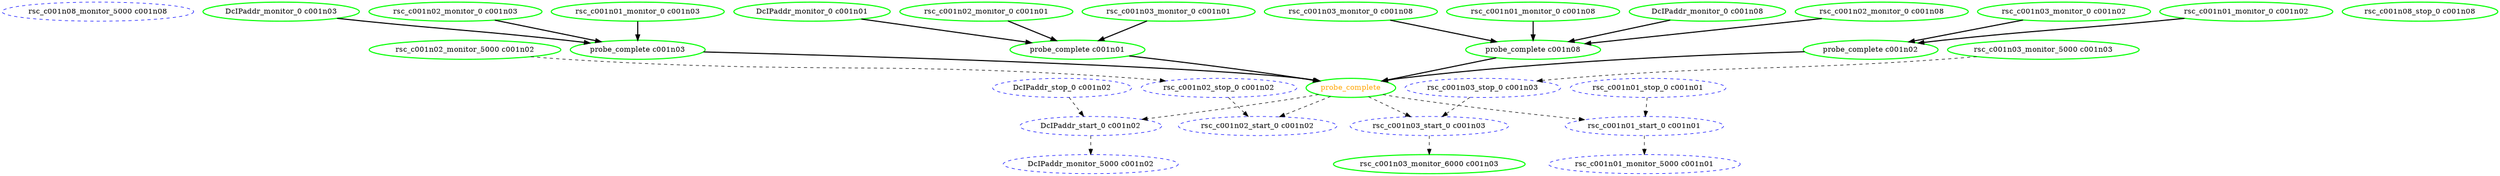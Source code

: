digraph "g" {
	size = "30,30"
"rsc_c001n08_monitor_5000 c001n08" [ style="dashed" color="blue" fontcolor="black" ]
"DcIPaddr_monitor_5000 c001n02" [ style="dashed" color="blue" fontcolor="black" ]
"rsc_c001n02_monitor_5000 c001n02" [ style=bold color="green" fontcolor="black" ]
"rsc_c001n03_monitor_5000 c001n03" [ style=bold color="green" fontcolor="black" ]
"rsc_c001n01_monitor_5000 c001n01" [ style="dashed" color="blue" fontcolor="black" ]
"probe_complete" [ style=bold color="green" fontcolor="orange" ]
"probe_complete c001n08" [ style=bold color="green" fontcolor="black" ]
"DcIPaddr_monitor_0 c001n08" [ style=bold color="green" fontcolor="black" ]
"rsc_c001n02_monitor_0 c001n08" [ style=bold color="green" fontcolor="black" ]
"rsc_c001n03_monitor_0 c001n08" [ style=bold color="green" fontcolor="black" ]
"rsc_c001n01_monitor_0 c001n08" [ style=bold color="green" fontcolor="black" ]
"probe_complete c001n02" [ style=bold color="green" fontcolor="black" ]
"rsc_c001n03_monitor_0 c001n02" [ style=bold color="green" fontcolor="black" ]
"rsc_c001n01_monitor_0 c001n02" [ style=bold color="green" fontcolor="black" ]
"probe_complete c001n03" [ style=bold color="green" fontcolor="black" ]
"DcIPaddr_monitor_0 c001n03" [ style=bold color="green" fontcolor="black" ]
"rsc_c001n02_monitor_0 c001n03" [ style=bold color="green" fontcolor="black" ]
"rsc_c001n01_monitor_0 c001n03" [ style=bold color="green" fontcolor="black" ]
"probe_complete c001n01" [ style=bold color="green" fontcolor="black" ]
"DcIPaddr_monitor_0 c001n01" [ style=bold color="green" fontcolor="black" ]
"rsc_c001n02_monitor_0 c001n01" [ style=bold color="green" fontcolor="black" ]
"rsc_c001n03_monitor_0 c001n01" [ style=bold color="green" fontcolor="black" ]
"DcIPaddr_stop_0 c001n02" [ style="dashed" color="blue" fontcolor="black" ]
"DcIPaddr_start_0 c001n02" [ style="dashed" color="blue" fontcolor="black" ]
"rsc_c001n02_stop_0 c001n02" [ style="dashed" color="blue" fontcolor="black" ]
"rsc_c001n02_start_0 c001n02" [ style="dashed" color="blue" fontcolor="black" ]
"rsc_c001n03_stop_0 c001n03" [ style="dashed" color="blue" fontcolor="black" ]
"rsc_c001n03_start_0 c001n03" [ style="dashed" color="blue" fontcolor="black" ]
"rsc_c001n03_monitor_6000 c001n03" [ style=bold color="green" fontcolor="black" ]
"rsc_c001n01_stop_0 c001n01" [ style="dashed" color="blue" fontcolor="black" ]
"rsc_c001n01_start_0 c001n01" [ style="dashed" color="blue" fontcolor="black" ]
"rsc_c001n08_stop_0 c001n08" [ style=bold color="green" fontcolor="black" ]
"DcIPaddr_start_0 c001n02" -> "DcIPaddr_monitor_5000 c001n02" [ style = dashed]
"rsc_c001n01_start_0 c001n01" -> "rsc_c001n01_monitor_5000 c001n01" [ style = dashed]
"probe_complete c001n08" -> "probe_complete" [ style = bold]
"probe_complete c001n02" -> "probe_complete" [ style = bold]
"probe_complete c001n03" -> "probe_complete" [ style = bold]
"probe_complete c001n01" -> "probe_complete" [ style = bold]
"DcIPaddr_monitor_0 c001n08" -> "probe_complete c001n08" [ style = bold]
"rsc_c001n02_monitor_0 c001n08" -> "probe_complete c001n08" [ style = bold]
"rsc_c001n03_monitor_0 c001n08" -> "probe_complete c001n08" [ style = bold]
"rsc_c001n01_monitor_0 c001n08" -> "probe_complete c001n08" [ style = bold]
"rsc_c001n03_monitor_0 c001n02" -> "probe_complete c001n02" [ style = bold]
"rsc_c001n01_monitor_0 c001n02" -> "probe_complete c001n02" [ style = bold]
"DcIPaddr_monitor_0 c001n03" -> "probe_complete c001n03" [ style = bold]
"rsc_c001n02_monitor_0 c001n03" -> "probe_complete c001n03" [ style = bold]
"rsc_c001n01_monitor_0 c001n03" -> "probe_complete c001n03" [ style = bold]
"DcIPaddr_monitor_0 c001n01" -> "probe_complete c001n01" [ style = bold]
"rsc_c001n02_monitor_0 c001n01" -> "probe_complete c001n01" [ style = bold]
"rsc_c001n03_monitor_0 c001n01" -> "probe_complete c001n01" [ style = bold]
"probe_complete" -> "DcIPaddr_start_0 c001n02" [ style = dashed]
"DcIPaddr_stop_0 c001n02" -> "DcIPaddr_start_0 c001n02" [ style = dashed]
"rsc_c001n02_monitor_5000 c001n02" -> "rsc_c001n02_stop_0 c001n02" [ style = dashed]
"probe_complete" -> "rsc_c001n02_start_0 c001n02" [ style = dashed]
"rsc_c001n02_stop_0 c001n02" -> "rsc_c001n02_start_0 c001n02" [ style = dashed]
"rsc_c001n03_monitor_5000 c001n03" -> "rsc_c001n03_stop_0 c001n03" [ style = dashed]
"probe_complete" -> "rsc_c001n03_start_0 c001n03" [ style = dashed]
"rsc_c001n03_stop_0 c001n03" -> "rsc_c001n03_start_0 c001n03" [ style = dashed]
"rsc_c001n03_start_0 c001n03" -> "rsc_c001n03_monitor_6000 c001n03" [ style = dashed]
"probe_complete" -> "rsc_c001n01_start_0 c001n01" [ style = dashed]
"rsc_c001n01_stop_0 c001n01" -> "rsc_c001n01_start_0 c001n01" [ style = dashed]
}
